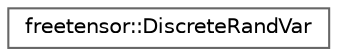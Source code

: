 digraph "Graphical Class Hierarchy"
{
 // LATEX_PDF_SIZE
  bgcolor="transparent";
  edge [fontname=Helvetica,fontsize=10,labelfontname=Helvetica,labelfontsize=10];
  node [fontname=Helvetica,fontsize=10,shape=box,height=0.2,width=0.4];
  rankdir="LR";
  Node0 [label="freetensor::DiscreteRandVar",height=0.2,width=0.4,color="grey40", fillcolor="white", style="filled",URL="$classfreetensor_1_1DiscreteRandVar.html",tooltip=" "];
}
